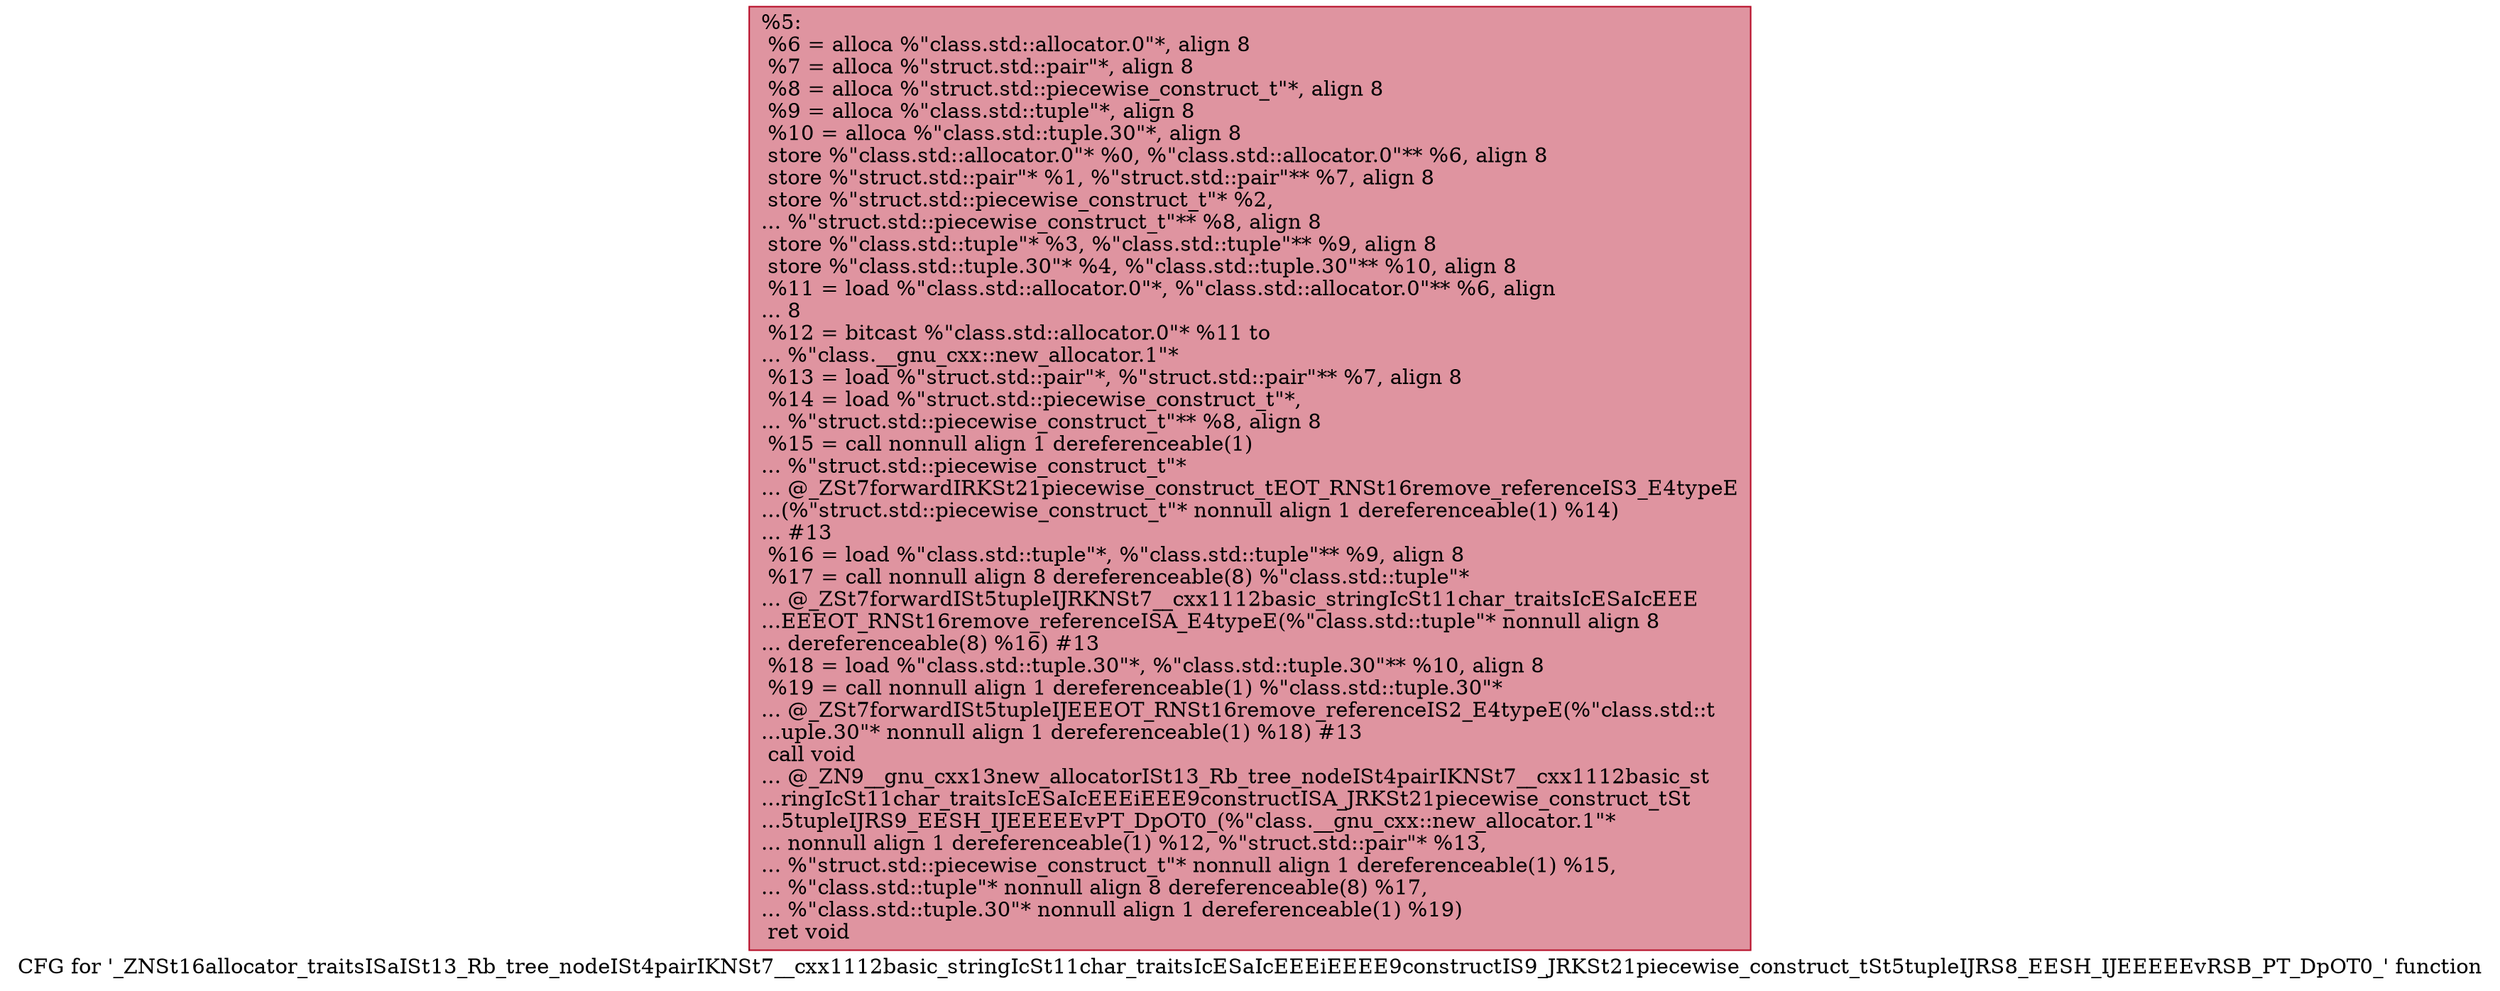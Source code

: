 digraph "CFG for '_ZNSt16allocator_traitsISaISt13_Rb_tree_nodeISt4pairIKNSt7__cxx1112basic_stringIcSt11char_traitsIcESaIcEEEiEEEE9constructIS9_JRKSt21piecewise_construct_tSt5tupleIJRS8_EESH_IJEEEEEvRSB_PT_DpOT0_' function" {
	label="CFG for '_ZNSt16allocator_traitsISaISt13_Rb_tree_nodeISt4pairIKNSt7__cxx1112basic_stringIcSt11char_traitsIcESaIcEEEiEEEE9constructIS9_JRKSt21piecewise_construct_tSt5tupleIJRS8_EESH_IJEEEEEvRSB_PT_DpOT0_' function";

	Node0x55a84684ed20 [shape=record,color="#b70d28ff", style=filled, fillcolor="#b70d2870",label="{%5:\l  %6 = alloca %\"class.std::allocator.0\"*, align 8\l  %7 = alloca %\"struct.std::pair\"*, align 8\l  %8 = alloca %\"struct.std::piecewise_construct_t\"*, align 8\l  %9 = alloca %\"class.std::tuple\"*, align 8\l  %10 = alloca %\"class.std::tuple.30\"*, align 8\l  store %\"class.std::allocator.0\"* %0, %\"class.std::allocator.0\"** %6, align 8\l  store %\"struct.std::pair\"* %1, %\"struct.std::pair\"** %7, align 8\l  store %\"struct.std::piecewise_construct_t\"* %2,\l... %\"struct.std::piecewise_construct_t\"** %8, align 8\l  store %\"class.std::tuple\"* %3, %\"class.std::tuple\"** %9, align 8\l  store %\"class.std::tuple.30\"* %4, %\"class.std::tuple.30\"** %10, align 8\l  %11 = load %\"class.std::allocator.0\"*, %\"class.std::allocator.0\"** %6, align\l... 8\l  %12 = bitcast %\"class.std::allocator.0\"* %11 to\l... %\"class.__gnu_cxx::new_allocator.1\"*\l  %13 = load %\"struct.std::pair\"*, %\"struct.std::pair\"** %7, align 8\l  %14 = load %\"struct.std::piecewise_construct_t\"*,\l... %\"struct.std::piecewise_construct_t\"** %8, align 8\l  %15 = call nonnull align 1 dereferenceable(1)\l... %\"struct.std::piecewise_construct_t\"*\l... @_ZSt7forwardIRKSt21piecewise_construct_tEOT_RNSt16remove_referenceIS3_E4typeE\l...(%\"struct.std::piecewise_construct_t\"* nonnull align 1 dereferenceable(1) %14)\l... #13\l  %16 = load %\"class.std::tuple\"*, %\"class.std::tuple\"** %9, align 8\l  %17 = call nonnull align 8 dereferenceable(8) %\"class.std::tuple\"*\l... @_ZSt7forwardISt5tupleIJRKNSt7__cxx1112basic_stringIcSt11char_traitsIcESaIcEEE\l...EEEOT_RNSt16remove_referenceISA_E4typeE(%\"class.std::tuple\"* nonnull align 8\l... dereferenceable(8) %16) #13\l  %18 = load %\"class.std::tuple.30\"*, %\"class.std::tuple.30\"** %10, align 8\l  %19 = call nonnull align 1 dereferenceable(1) %\"class.std::tuple.30\"*\l... @_ZSt7forwardISt5tupleIJEEEOT_RNSt16remove_referenceIS2_E4typeE(%\"class.std::t\l...uple.30\"* nonnull align 1 dereferenceable(1) %18) #13\l  call void\l... @_ZN9__gnu_cxx13new_allocatorISt13_Rb_tree_nodeISt4pairIKNSt7__cxx1112basic_st\l...ringIcSt11char_traitsIcESaIcEEEiEEE9constructISA_JRKSt21piecewise_construct_tSt\l...5tupleIJRS9_EESH_IJEEEEEvPT_DpOT0_(%\"class.__gnu_cxx::new_allocator.1\"*\l... nonnull align 1 dereferenceable(1) %12, %\"struct.std::pair\"* %13,\l... %\"struct.std::piecewise_construct_t\"* nonnull align 1 dereferenceable(1) %15,\l... %\"class.std::tuple\"* nonnull align 8 dereferenceable(8) %17,\l... %\"class.std::tuple.30\"* nonnull align 1 dereferenceable(1) %19)\l  ret void\l}"];
}
